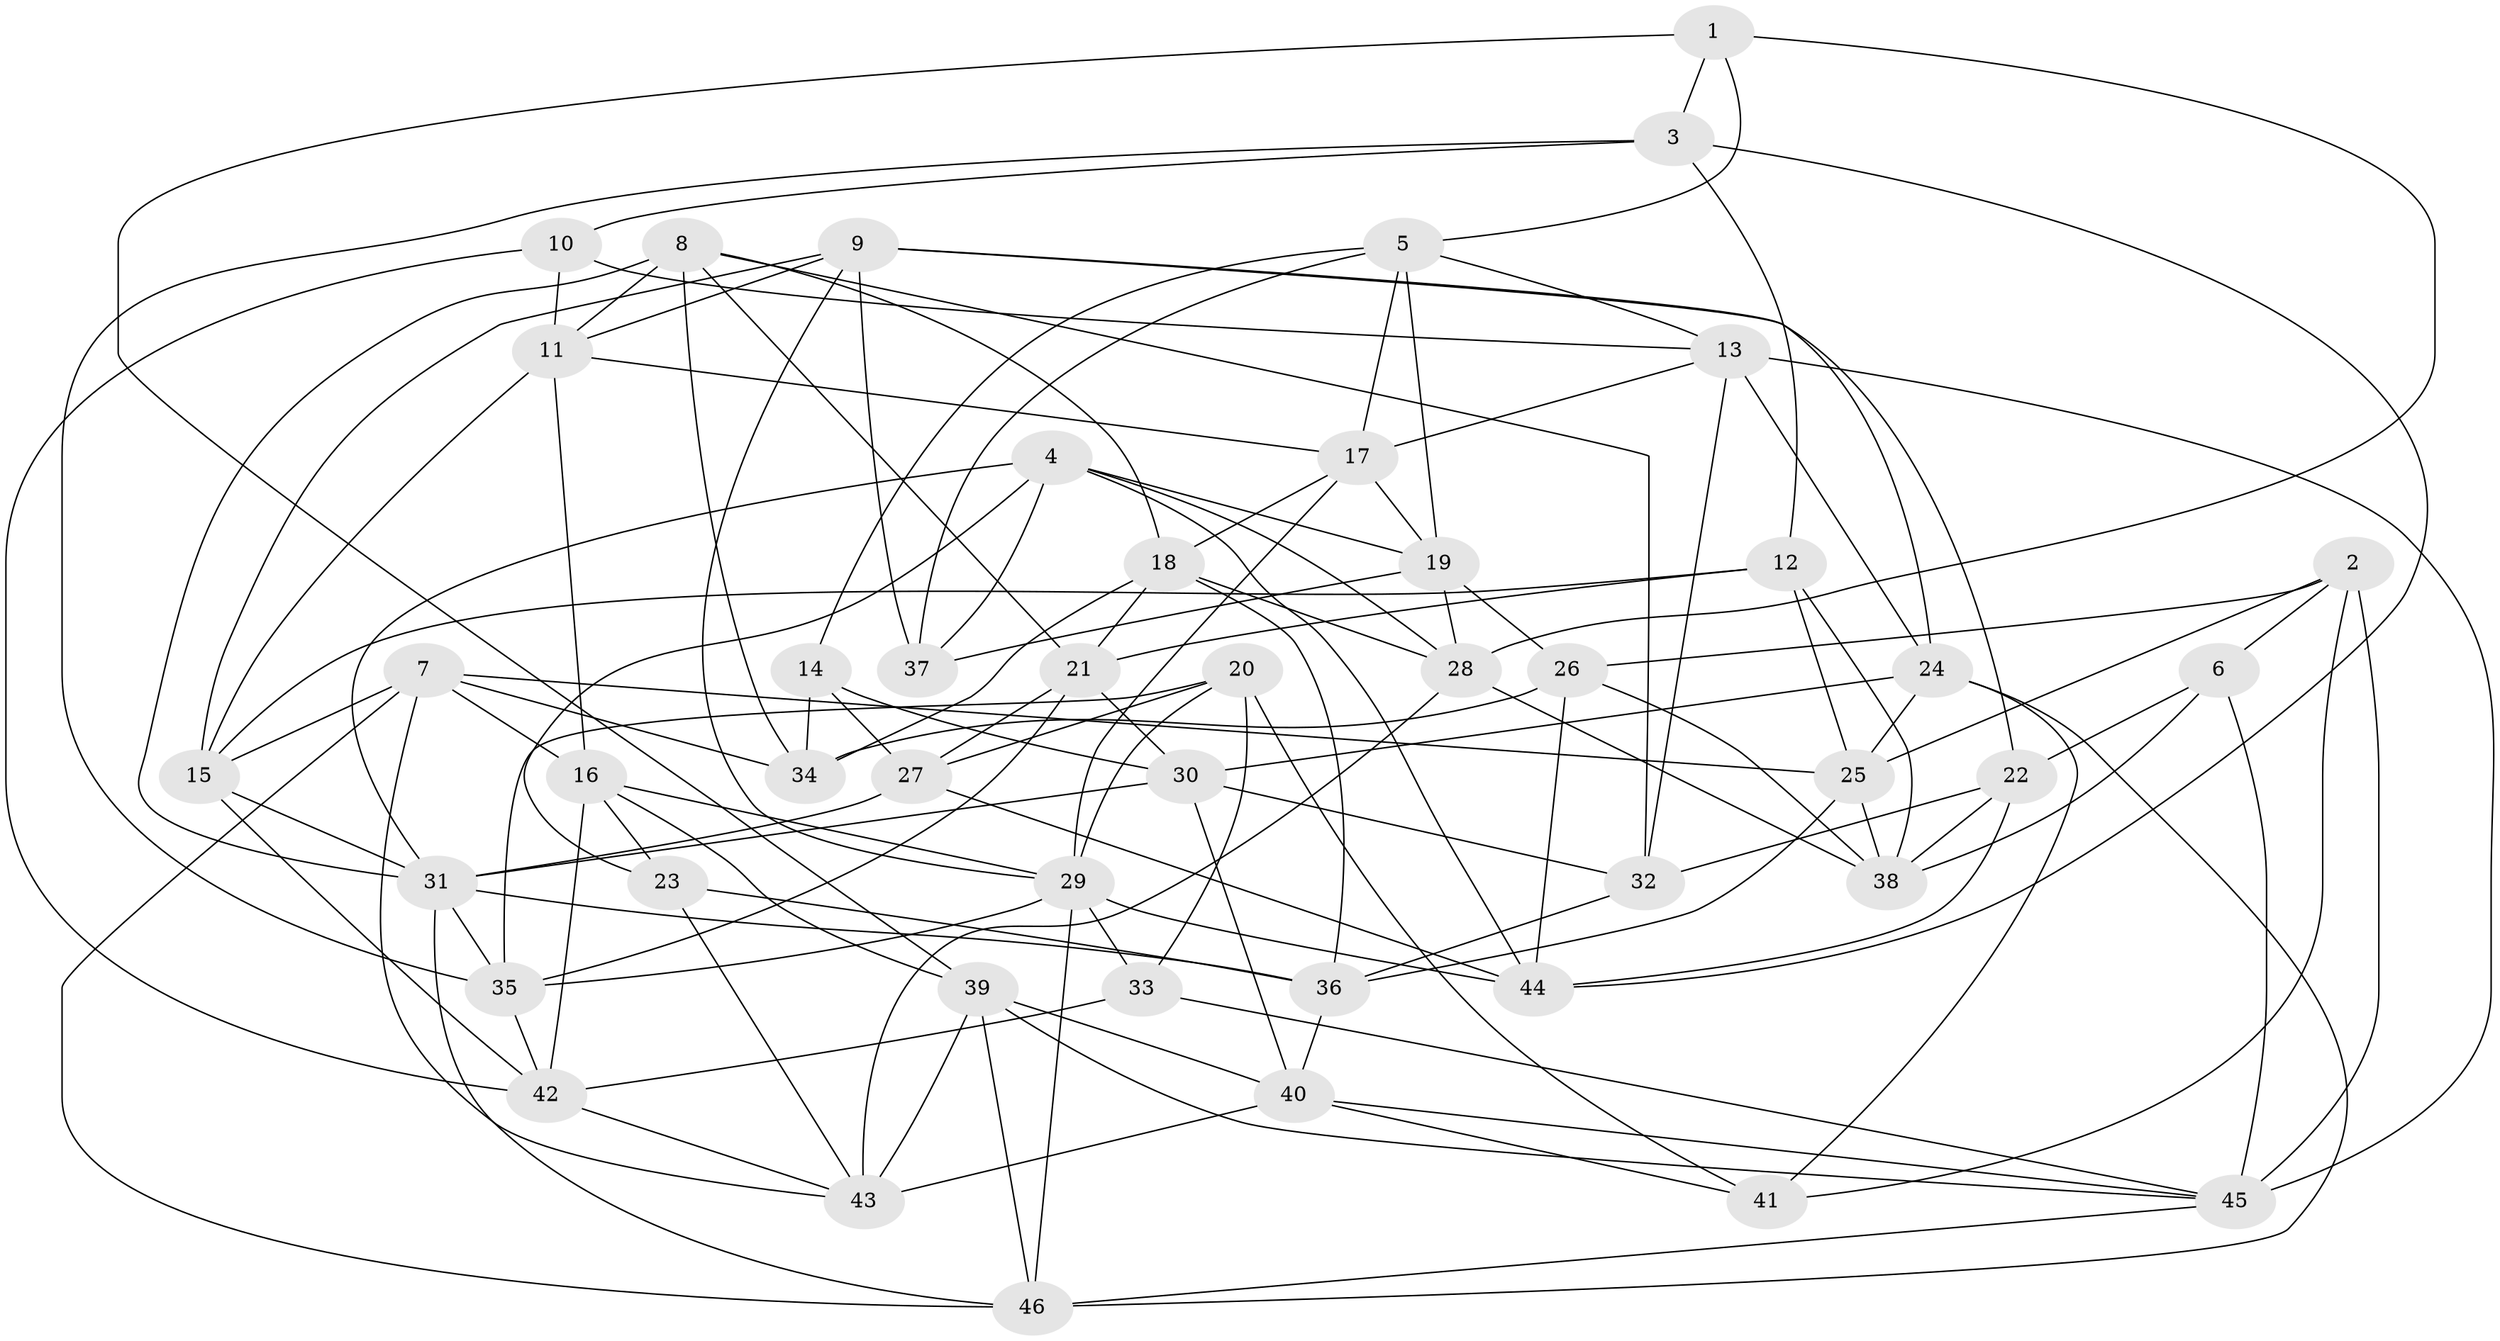 // original degree distribution, {4: 1.0}
// Generated by graph-tools (version 1.1) at 2025/03/03/09/25 03:03:05]
// undirected, 46 vertices, 128 edges
graph export_dot {
graph [start="1"]
  node [color=gray90,style=filled];
  1;
  2;
  3;
  4;
  5;
  6;
  7;
  8;
  9;
  10;
  11;
  12;
  13;
  14;
  15;
  16;
  17;
  18;
  19;
  20;
  21;
  22;
  23;
  24;
  25;
  26;
  27;
  28;
  29;
  30;
  31;
  32;
  33;
  34;
  35;
  36;
  37;
  38;
  39;
  40;
  41;
  42;
  43;
  44;
  45;
  46;
  1 -- 3 [weight=1.0];
  1 -- 5 [weight=1.0];
  1 -- 28 [weight=1.0];
  1 -- 39 [weight=1.0];
  2 -- 6 [weight=1.0];
  2 -- 25 [weight=1.0];
  2 -- 26 [weight=1.0];
  2 -- 41 [weight=1.0];
  2 -- 45 [weight=2.0];
  3 -- 10 [weight=1.0];
  3 -- 12 [weight=2.0];
  3 -- 35 [weight=1.0];
  3 -- 44 [weight=1.0];
  4 -- 19 [weight=1.0];
  4 -- 23 [weight=1.0];
  4 -- 28 [weight=1.0];
  4 -- 31 [weight=1.0];
  4 -- 37 [weight=1.0];
  4 -- 44 [weight=1.0];
  5 -- 13 [weight=1.0];
  5 -- 14 [weight=1.0];
  5 -- 17 [weight=1.0];
  5 -- 19 [weight=1.0];
  5 -- 37 [weight=1.0];
  6 -- 22 [weight=1.0];
  6 -- 38 [weight=1.0];
  6 -- 45 [weight=1.0];
  7 -- 15 [weight=1.0];
  7 -- 16 [weight=1.0];
  7 -- 25 [weight=1.0];
  7 -- 34 [weight=1.0];
  7 -- 43 [weight=1.0];
  7 -- 46 [weight=1.0];
  8 -- 11 [weight=1.0];
  8 -- 18 [weight=1.0];
  8 -- 21 [weight=1.0];
  8 -- 31 [weight=1.0];
  8 -- 32 [weight=1.0];
  8 -- 34 [weight=1.0];
  9 -- 11 [weight=1.0];
  9 -- 15 [weight=1.0];
  9 -- 22 [weight=1.0];
  9 -- 24 [weight=1.0];
  9 -- 29 [weight=1.0];
  9 -- 37 [weight=1.0];
  10 -- 11 [weight=1.0];
  10 -- 13 [weight=1.0];
  10 -- 42 [weight=1.0];
  11 -- 15 [weight=1.0];
  11 -- 16 [weight=1.0];
  11 -- 17 [weight=1.0];
  12 -- 15 [weight=1.0];
  12 -- 21 [weight=1.0];
  12 -- 25 [weight=1.0];
  12 -- 38 [weight=1.0];
  13 -- 17 [weight=1.0];
  13 -- 24 [weight=1.0];
  13 -- 32 [weight=1.0];
  13 -- 45 [weight=1.0];
  14 -- 27 [weight=1.0];
  14 -- 30 [weight=1.0];
  14 -- 34 [weight=1.0];
  15 -- 31 [weight=1.0];
  15 -- 42 [weight=1.0];
  16 -- 23 [weight=1.0];
  16 -- 29 [weight=1.0];
  16 -- 39 [weight=1.0];
  16 -- 42 [weight=1.0];
  17 -- 18 [weight=1.0];
  17 -- 19 [weight=1.0];
  17 -- 29 [weight=1.0];
  18 -- 21 [weight=1.0];
  18 -- 28 [weight=1.0];
  18 -- 34 [weight=1.0];
  18 -- 36 [weight=1.0];
  19 -- 26 [weight=1.0];
  19 -- 28 [weight=1.0];
  19 -- 37 [weight=1.0];
  20 -- 27 [weight=2.0];
  20 -- 29 [weight=1.0];
  20 -- 33 [weight=1.0];
  20 -- 35 [weight=1.0];
  20 -- 41 [weight=1.0];
  21 -- 27 [weight=1.0];
  21 -- 30 [weight=1.0];
  21 -- 35 [weight=1.0];
  22 -- 32 [weight=2.0];
  22 -- 38 [weight=1.0];
  22 -- 44 [weight=1.0];
  23 -- 36 [weight=1.0];
  23 -- 43 [weight=1.0];
  24 -- 25 [weight=1.0];
  24 -- 30 [weight=1.0];
  24 -- 41 [weight=1.0];
  24 -- 46 [weight=1.0];
  25 -- 36 [weight=1.0];
  25 -- 38 [weight=1.0];
  26 -- 34 [weight=2.0];
  26 -- 38 [weight=1.0];
  26 -- 44 [weight=1.0];
  27 -- 31 [weight=1.0];
  27 -- 44 [weight=1.0];
  28 -- 38 [weight=1.0];
  28 -- 43 [weight=1.0];
  29 -- 33 [weight=1.0];
  29 -- 35 [weight=1.0];
  29 -- 44 [weight=1.0];
  29 -- 46 [weight=1.0];
  30 -- 31 [weight=1.0];
  30 -- 32 [weight=1.0];
  30 -- 40 [weight=1.0];
  31 -- 35 [weight=1.0];
  31 -- 36 [weight=1.0];
  31 -- 46 [weight=1.0];
  32 -- 36 [weight=1.0];
  33 -- 42 [weight=1.0];
  33 -- 45 [weight=1.0];
  35 -- 42 [weight=1.0];
  36 -- 40 [weight=1.0];
  39 -- 40 [weight=1.0];
  39 -- 43 [weight=1.0];
  39 -- 45 [weight=1.0];
  39 -- 46 [weight=1.0];
  40 -- 41 [weight=1.0];
  40 -- 43 [weight=1.0];
  40 -- 45 [weight=1.0];
  42 -- 43 [weight=1.0];
  45 -- 46 [weight=1.0];
}
